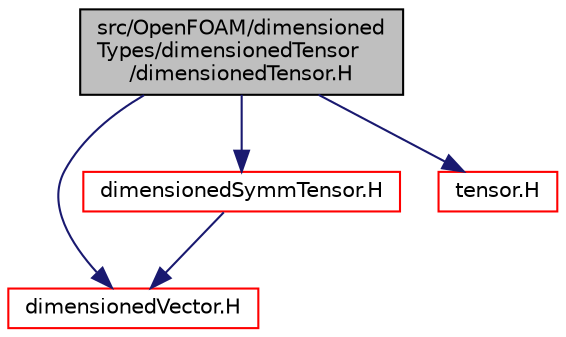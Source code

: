 digraph "src/OpenFOAM/dimensionedTypes/dimensionedTensor/dimensionedTensor.H"
{
  bgcolor="transparent";
  edge [fontname="Helvetica",fontsize="10",labelfontname="Helvetica",labelfontsize="10"];
  node [fontname="Helvetica",fontsize="10",shape=record];
  Node1 [label="src/OpenFOAM/dimensioned\lTypes/dimensionedTensor\l/dimensionedTensor.H",height=0.2,width=0.4,color="black", fillcolor="grey75", style="filled", fontcolor="black"];
  Node1 -> Node2 [color="midnightblue",fontsize="10",style="solid",fontname="Helvetica"];
  Node2 [label="dimensionedVector.H",height=0.2,width=0.4,color="red",URL="$a08000.html"];
  Node1 -> Node3 [color="midnightblue",fontsize="10",style="solid",fontname="Helvetica"];
  Node3 [label="dimensionedSymmTensor.H",height=0.2,width=0.4,color="red",URL="$a07994.html"];
  Node3 -> Node2 [color="midnightblue",fontsize="10",style="solid",fontname="Helvetica"];
  Node1 -> Node4 [color="midnightblue",fontsize="10",style="solid",fontname="Helvetica"];
  Node4 [label="tensor.H",height=0.2,width=0.4,color="red",URL="$a09168.html"];
}
